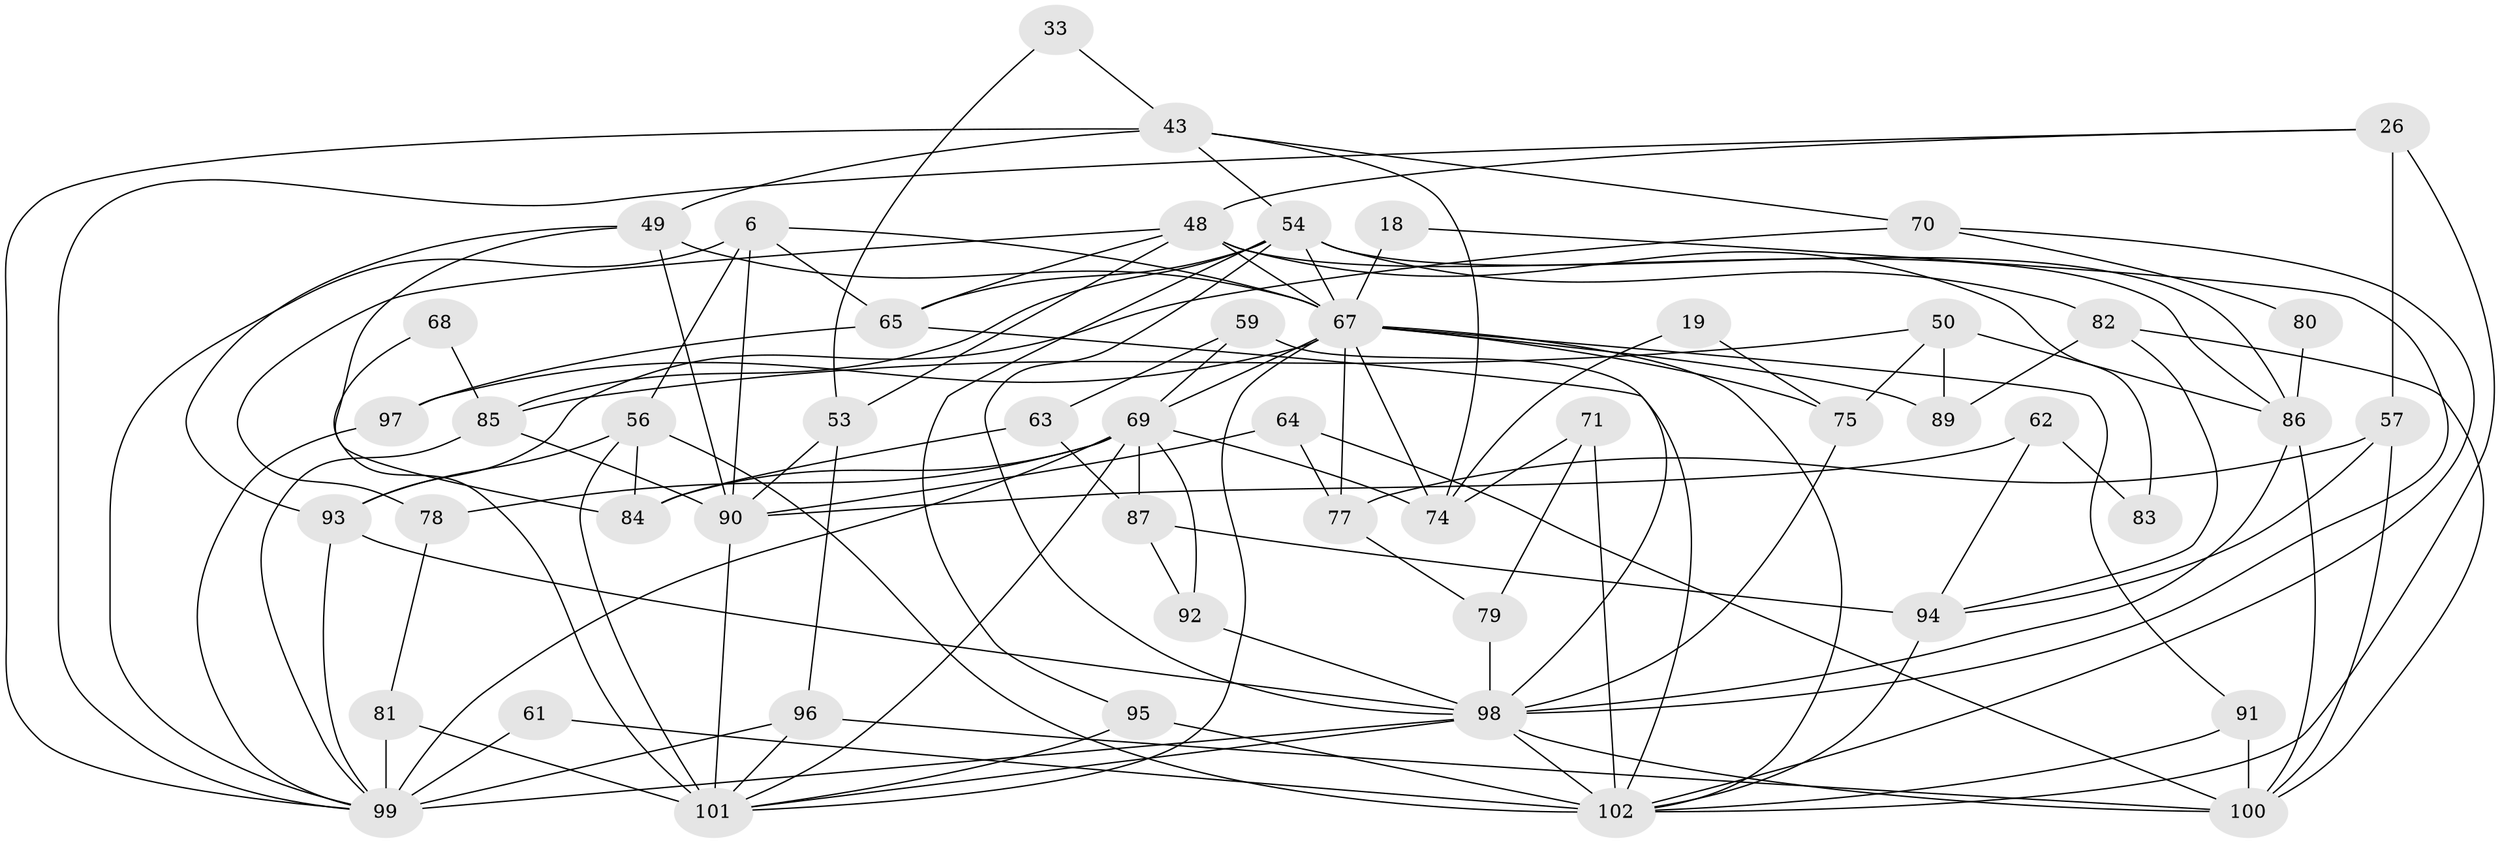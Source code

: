 // original degree distribution, {5: 0.1568627450980392, 4: 0.2647058823529412, 3: 0.28431372549019607, 10: 0.00980392156862745, 6: 0.10784313725490197, 7: 0.029411764705882353, 2: 0.13725490196078433, 8: 0.00980392156862745}
// Generated by graph-tools (version 1.1) at 2025/54/03/04/25 21:54:24]
// undirected, 51 vertices, 122 edges
graph export_dot {
graph [start="1"]
  node [color=gray90,style=filled];
  6;
  18;
  19;
  26 [super="+21"];
  33;
  43 [super="+8"];
  48 [super="+14+31+34"];
  49 [super="+39"];
  50;
  53;
  54 [super="+40"];
  56 [super="+51"];
  57;
  59;
  61;
  62;
  63;
  64;
  65;
  67 [super="+10+28+15+5"];
  68;
  69 [super="+4"];
  70;
  71;
  74 [super="+9+38"];
  75;
  77;
  78;
  79;
  80;
  81;
  82;
  83;
  84 [super="+37"];
  85 [super="+52"];
  86 [super="+24+45"];
  87 [super="+29"];
  89 [super="+73"];
  90 [super="+76+36"];
  91;
  92 [super="+16"];
  93;
  94;
  95;
  96 [super="+27+66"];
  97;
  98 [super="+46+42"];
  99 [super="+58+60+72"];
  100 [super="+35"];
  101 [super="+22+55"];
  102 [super="+47+88"];
  6 -- 56;
  6 -- 65;
  6 -- 90 [weight=2];
  6 -- 67;
  6 -- 99;
  18 -- 98;
  18 -- 67;
  19 -- 75;
  19 -- 74;
  26 -- 57 [weight=2];
  26 -- 48;
  26 -- 102;
  26 -- 99;
  33 -- 43;
  33 -- 53;
  43 -- 49;
  43 -- 54 [weight=2];
  43 -- 70;
  43 -- 74;
  43 -- 99 [weight=2];
  48 -- 65;
  48 -- 86 [weight=5];
  48 -- 83;
  48 -- 67 [weight=2];
  48 -- 78;
  48 -- 53;
  49 -- 93;
  49 -- 90;
  49 -- 67;
  49 -- 84;
  50 -- 75;
  50 -- 89 [weight=2];
  50 -- 86;
  50 -- 85;
  53 -- 90;
  53 -- 96 [weight=2];
  54 -- 85;
  54 -- 86;
  54 -- 65;
  54 -- 98;
  54 -- 67;
  54 -- 82;
  54 -- 95;
  56 -- 84;
  56 -- 93;
  56 -- 101 [weight=2];
  56 -- 102;
  57 -- 77;
  57 -- 94;
  57 -- 100;
  59 -- 63;
  59 -- 69;
  59 -- 98;
  61 -- 102;
  61 -- 99;
  62 -- 94;
  62 -- 83;
  62 -- 90;
  63 -- 84;
  63 -- 87 [weight=2];
  64 -- 77;
  64 -- 90;
  64 -- 100;
  65 -- 97;
  65 -- 102;
  67 -- 69 [weight=2];
  67 -- 75;
  67 -- 97;
  67 -- 74 [weight=2];
  67 -- 77;
  67 -- 89;
  67 -- 91;
  67 -- 101;
  67 -- 102;
  68 -- 85;
  68 -- 101;
  69 -- 78;
  69 -- 87;
  69 -- 92;
  69 -- 74;
  69 -- 101 [weight=2];
  69 -- 84;
  69 -- 99 [weight=4];
  70 -- 93;
  70 -- 80;
  70 -- 102;
  71 -- 79;
  71 -- 74;
  71 -- 102;
  75 -- 98;
  77 -- 79;
  78 -- 81;
  79 -- 98;
  80 -- 86 [weight=2];
  81 -- 101;
  81 -- 99;
  82 -- 100;
  82 -- 94;
  82 -- 89;
  85 -- 90;
  85 -- 99;
  86 -- 98;
  86 -- 100 [weight=2];
  87 -- 94 [weight=2];
  87 -- 92;
  90 -- 101 [weight=3];
  91 -- 100;
  91 -- 102;
  92 -- 98;
  93 -- 98;
  93 -- 99;
  94 -- 102;
  95 -- 101;
  95 -- 102;
  96 -- 100;
  96 -- 101;
  96 -- 99;
  97 -- 99;
  98 -- 100 [weight=2];
  98 -- 99;
  98 -- 102 [weight=3];
  98 -- 101;
}
